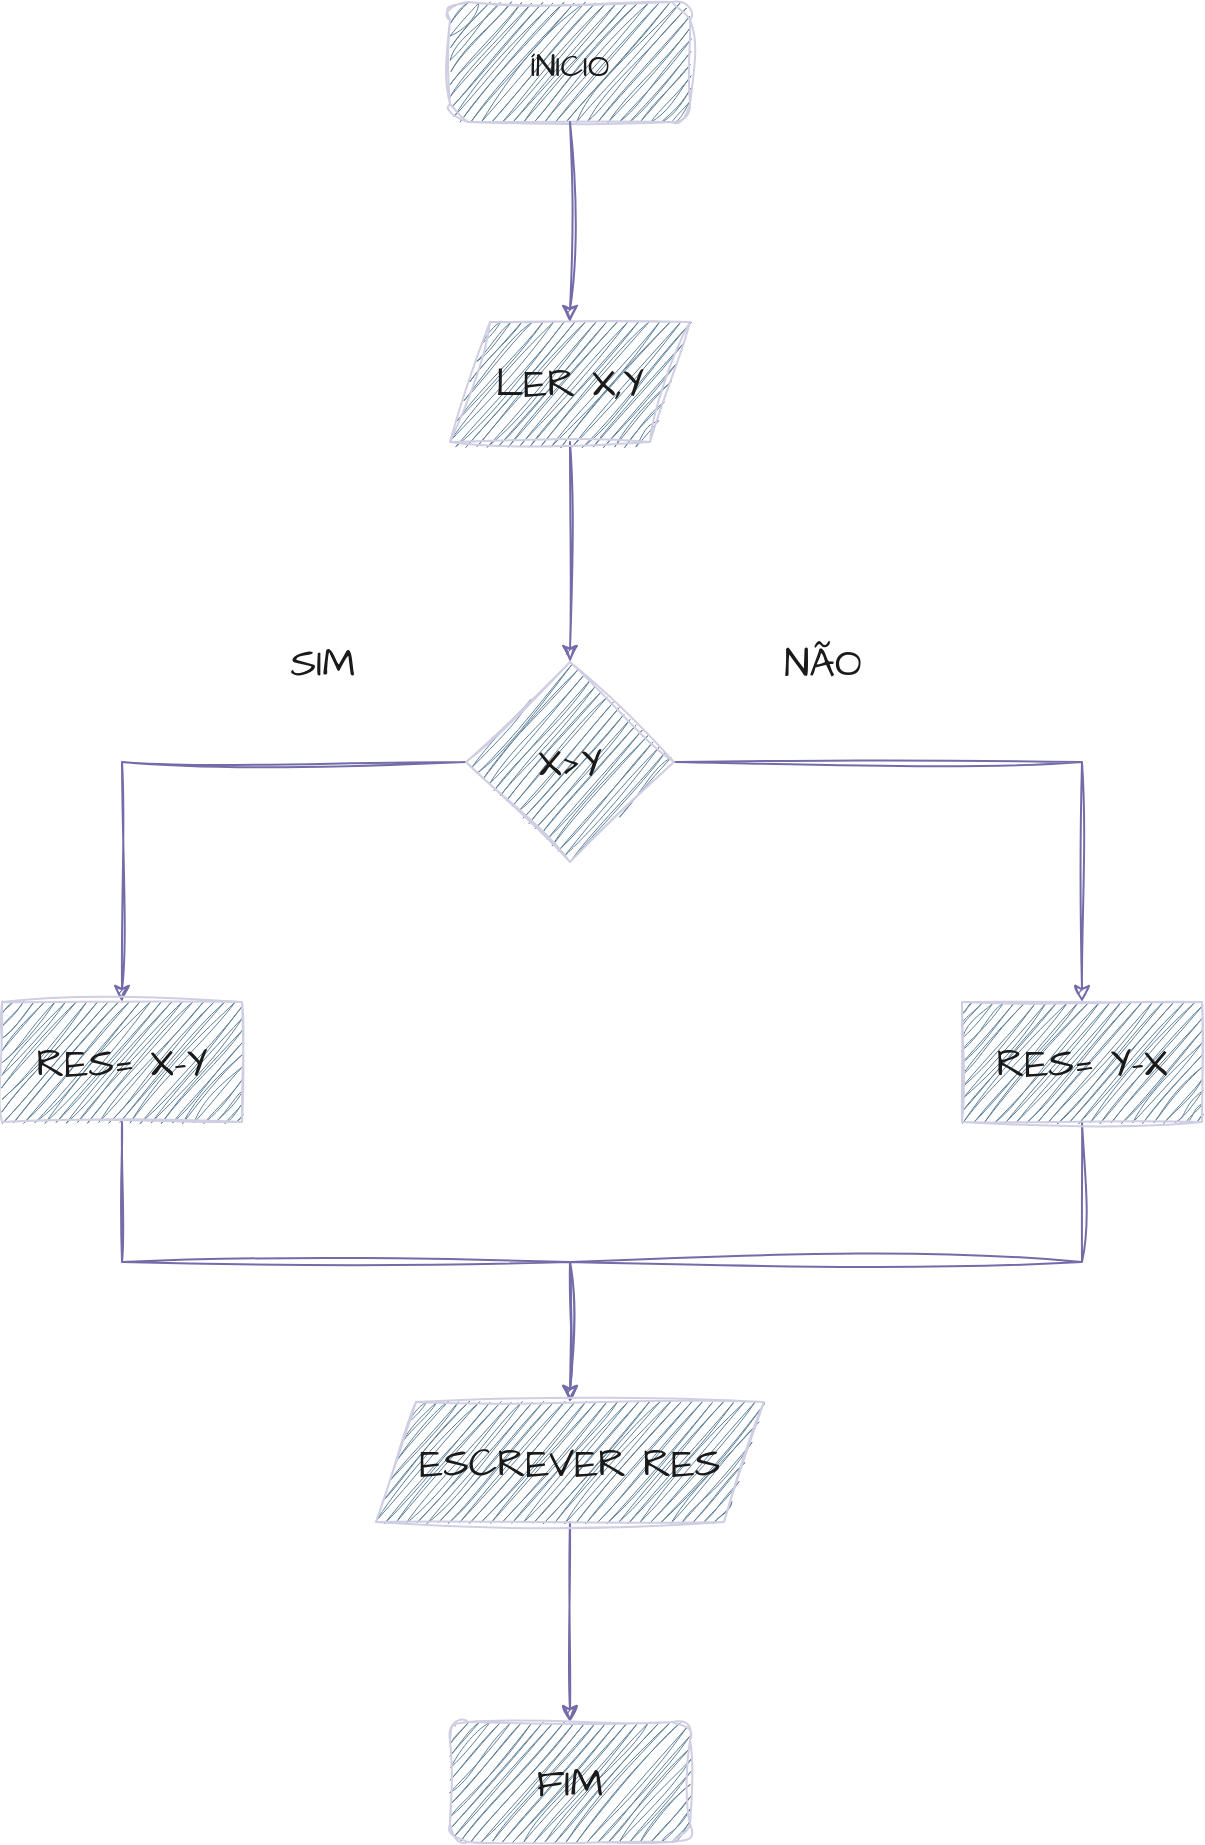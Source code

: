 <mxfile version="22.0.4" type="github">
  <diagram name="Página-1" id="0B2LBX658_kiQZaiVaaf">
    <mxGraphModel dx="1434" dy="796" grid="1" gridSize="10" guides="1" tooltips="1" connect="1" arrows="1" fold="1" page="1" pageScale="1" pageWidth="827" pageHeight="1169" math="0" shadow="0">
      <root>
        <mxCell id="0" />
        <mxCell id="1" parent="0" />
        <mxCell id="2c7vzuErf0XW3N74WRUO-1" value="&lt;font size=&quot;3&quot;&gt;ÍNICIO&lt;/font&gt;" style="rounded=1;whiteSpace=wrap;html=1;hachureGap=4;fontFamily=Architects Daughter;fontSource=https%3A%2F%2Ffonts.googleapis.com%2Fcss%3Ffamily%3DArchitects%2BDaughter;fontSize=20;labelBackgroundColor=none;fillColor=#5D7F99;strokeColor=#D0CEE2;fontColor=#1A1A1A;sketch=1;curveFitting=1;jiggle=2;" vertex="1" parent="1">
          <mxGeometry x="354" y="70" width="120" height="60" as="geometry" />
        </mxCell>
        <mxCell id="2c7vzuErf0XW3N74WRUO-11" style="edgeStyle=orthogonalEdgeStyle;rounded=0;hachureGap=4;orthogonalLoop=1;jettySize=auto;html=1;exitX=0.5;exitY=1;exitDx=0;exitDy=0;entryX=0.5;entryY=0;entryDx=0;entryDy=0;fontFamily=Architects Daughter;fontSource=https%3A%2F%2Ffonts.googleapis.com%2Fcss%3Ffamily%3DArchitects%2BDaughter;fontSize=16;labelBackgroundColor=none;strokeColor=#736CA8;fontColor=default;sketch=1;curveFitting=1;jiggle=2;" edge="1" parent="1" source="2c7vzuErf0XW3N74WRUO-2" target="2c7vzuErf0XW3N74WRUO-3">
          <mxGeometry relative="1" as="geometry" />
        </mxCell>
        <mxCell id="2c7vzuErf0XW3N74WRUO-2" value="LER X,Y" style="shape=parallelogram;perimeter=parallelogramPerimeter;whiteSpace=wrap;html=1;fixedSize=1;hachureGap=4;fontFamily=Architects Daughter;fontSource=https%3A%2F%2Ffonts.googleapis.com%2Fcss%3Ffamily%3DArchitects%2BDaughter;fontSize=20;labelBackgroundColor=none;fillColor=#5D7F99;strokeColor=#D0CEE2;fontColor=#1A1A1A;sketch=1;curveFitting=1;jiggle=2;" vertex="1" parent="1">
          <mxGeometry x="354" y="230" width="120" height="60" as="geometry" />
        </mxCell>
        <mxCell id="2c7vzuErf0XW3N74WRUO-12" style="edgeStyle=orthogonalEdgeStyle;rounded=0;hachureGap=4;orthogonalLoop=1;jettySize=auto;html=1;exitX=1;exitY=0.5;exitDx=0;exitDy=0;entryX=0.5;entryY=0;entryDx=0;entryDy=0;fontFamily=Architects Daughter;fontSource=https%3A%2F%2Ffonts.googleapis.com%2Fcss%3Ffamily%3DArchitects%2BDaughter;fontSize=16;labelBackgroundColor=none;strokeColor=#736CA8;fontColor=default;sketch=1;curveFitting=1;jiggle=2;" edge="1" parent="1" source="2c7vzuErf0XW3N74WRUO-3" target="2c7vzuErf0XW3N74WRUO-5">
          <mxGeometry relative="1" as="geometry" />
        </mxCell>
        <mxCell id="2c7vzuErf0XW3N74WRUO-40" value="NÃO" style="edgeLabel;html=1;align=center;verticalAlign=middle;resizable=0;points=[];fontSize=20;fontFamily=Architects Daughter;fontColor=#1A1A1A;" vertex="1" connectable="0" parent="2c7vzuErf0XW3N74WRUO-12">
          <mxGeometry x="-0.407" y="-2" relative="1" as="geometry">
            <mxPoint x="-22" y="-52" as="offset" />
          </mxGeometry>
        </mxCell>
        <mxCell id="2c7vzuErf0XW3N74WRUO-13" style="edgeStyle=orthogonalEdgeStyle;rounded=0;hachureGap=4;orthogonalLoop=1;jettySize=auto;html=1;exitX=0;exitY=0.5;exitDx=0;exitDy=0;entryX=0.5;entryY=0;entryDx=0;entryDy=0;fontFamily=Architects Daughter;fontSource=https%3A%2F%2Ffonts.googleapis.com%2Fcss%3Ffamily%3DArchitects%2BDaughter;fontSize=16;labelBackgroundColor=none;strokeColor=#736CA8;fontColor=default;sketch=1;curveFitting=1;jiggle=2;" edge="1" parent="1" source="2c7vzuErf0XW3N74WRUO-3" target="2c7vzuErf0XW3N74WRUO-4">
          <mxGeometry relative="1" as="geometry" />
        </mxCell>
        <mxCell id="2c7vzuErf0XW3N74WRUO-39" value="SIM" style="edgeLabel;html=1;align=center;verticalAlign=middle;resizable=0;points=[];fontSize=20;fontFamily=Architects Daughter;fontColor=#1A1A1A;" vertex="1" connectable="0" parent="2c7vzuErf0XW3N74WRUO-13">
          <mxGeometry x="-0.205" y="3" relative="1" as="geometry">
            <mxPoint x="44" y="-53" as="offset" />
          </mxGeometry>
        </mxCell>
        <mxCell id="2c7vzuErf0XW3N74WRUO-3" value="X&amp;gt;Y" style="rhombus;whiteSpace=wrap;html=1;hachureGap=4;fontFamily=Architects Daughter;fontSource=https%3A%2F%2Ffonts.googleapis.com%2Fcss%3Ffamily%3DArchitects%2BDaughter;fontSize=20;labelBackgroundColor=none;fillColor=#5D7F99;strokeColor=#D0CEE2;fontColor=#1A1A1A;sketch=1;curveFitting=1;jiggle=2;" vertex="1" parent="1">
          <mxGeometry x="362" y="400" width="104" height="100" as="geometry" />
        </mxCell>
        <mxCell id="2c7vzuErf0XW3N74WRUO-33" style="edgeStyle=orthogonalEdgeStyle;rounded=0;hachureGap=4;orthogonalLoop=1;jettySize=auto;html=1;exitX=0.5;exitY=1;exitDx=0;exitDy=0;entryX=0.5;entryY=0;entryDx=0;entryDy=0;fontFamily=Architects Daughter;fontSource=https%3A%2F%2Ffonts.googleapis.com%2Fcss%3Ffamily%3DArchitects%2BDaughter;fontSize=16;labelBackgroundColor=none;strokeColor=#736CA8;fontColor=default;sketch=1;curveFitting=1;jiggle=2;" edge="1" parent="1" source="2c7vzuErf0XW3N74WRUO-4" target="2c7vzuErf0XW3N74WRUO-6">
          <mxGeometry relative="1" as="geometry" />
        </mxCell>
        <mxCell id="2c7vzuErf0XW3N74WRUO-4" value="RES= X-Y" style="rounded=0;whiteSpace=wrap;html=1;hachureGap=4;fontFamily=Architects Daughter;fontSource=https%3A%2F%2Ffonts.googleapis.com%2Fcss%3Ffamily%3DArchitects%2BDaughter;fontSize=20;labelBackgroundColor=none;fillColor=#5D7F99;strokeColor=#D0CEE2;fontColor=#1A1A1A;sketch=1;curveFitting=1;jiggle=2;" vertex="1" parent="1">
          <mxGeometry x="130" y="570" width="120" height="60" as="geometry" />
        </mxCell>
        <mxCell id="2c7vzuErf0XW3N74WRUO-36" style="edgeStyle=orthogonalEdgeStyle;rounded=0;hachureGap=4;orthogonalLoop=1;jettySize=auto;html=1;exitX=0.5;exitY=1;exitDx=0;exitDy=0;entryX=0.5;entryY=0;entryDx=0;entryDy=0;fontFamily=Architects Daughter;fontSource=https%3A%2F%2Ffonts.googleapis.com%2Fcss%3Ffamily%3DArchitects%2BDaughter;fontSize=16;labelBackgroundColor=none;strokeColor=#736CA8;fontColor=default;sketch=1;curveFitting=1;jiggle=2;" edge="1" parent="1" source="2c7vzuErf0XW3N74WRUO-5" target="2c7vzuErf0XW3N74WRUO-6">
          <mxGeometry relative="1" as="geometry" />
        </mxCell>
        <mxCell id="2c7vzuErf0XW3N74WRUO-5" value="RES= Y-X" style="rounded=0;whiteSpace=wrap;html=1;hachureGap=4;fontFamily=Architects Daughter;fontSource=https%3A%2F%2Ffonts.googleapis.com%2Fcss%3Ffamily%3DArchitects%2BDaughter;fontSize=20;labelBackgroundColor=none;fillColor=#5D7F99;strokeColor=#D0CEE2;fontColor=#1A1A1A;sketch=1;curveFitting=1;jiggle=2;" vertex="1" parent="1">
          <mxGeometry x="610" y="570" width="120" height="60" as="geometry" />
        </mxCell>
        <mxCell id="2c7vzuErf0XW3N74WRUO-19" style="edgeStyle=orthogonalEdgeStyle;rounded=0;hachureGap=4;orthogonalLoop=1;jettySize=auto;html=1;exitX=0.5;exitY=1;exitDx=0;exitDy=0;entryX=0.5;entryY=0;entryDx=0;entryDy=0;fontFamily=Architects Daughter;fontSource=https%3A%2F%2Ffonts.googleapis.com%2Fcss%3Ffamily%3DArchitects%2BDaughter;fontSize=16;labelBackgroundColor=none;strokeColor=#736CA8;fontColor=default;sketch=1;curveFitting=1;jiggle=2;" edge="1" parent="1" source="2c7vzuErf0XW3N74WRUO-6" target="2c7vzuErf0XW3N74WRUO-8">
          <mxGeometry relative="1" as="geometry" />
        </mxCell>
        <mxCell id="2c7vzuErf0XW3N74WRUO-6" value="ESCREVER RES" style="shape=parallelogram;perimeter=parallelogramPerimeter;whiteSpace=wrap;html=1;fixedSize=1;hachureGap=4;fontFamily=Architects Daughter;fontSource=https%3A%2F%2Ffonts.googleapis.com%2Fcss%3Ffamily%3DArchitects%2BDaughter;fontSize=20;labelBackgroundColor=none;fillColor=#5D7F99;strokeColor=#D0CEE2;fontColor=#1A1A1A;sketch=1;curveFitting=1;jiggle=2;" vertex="1" parent="1">
          <mxGeometry x="317" y="770" width="194" height="60" as="geometry" />
        </mxCell>
        <mxCell id="2c7vzuErf0XW3N74WRUO-8" value="FIM" style="rounded=1;whiteSpace=wrap;html=1;hachureGap=4;fontFamily=Architects Daughter;fontSource=https%3A%2F%2Ffonts.googleapis.com%2Fcss%3Ffamily%3DArchitects%2BDaughter;fontSize=20;labelBackgroundColor=none;fillColor=#5D7F99;strokeColor=#D0CEE2;fontColor=#1A1A1A;sketch=1;curveFitting=1;jiggle=2;" vertex="1" parent="1">
          <mxGeometry x="354" y="930" width="120" height="60" as="geometry" />
        </mxCell>
        <mxCell id="2c7vzuErf0XW3N74WRUO-9" value="" style="endArrow=classic;html=1;rounded=0;hachureGap=4;fontFamily=Architects Daughter;fontSource=https%3A%2F%2Ffonts.googleapis.com%2Fcss%3Ffamily%3DArchitects%2BDaughter;fontSize=16;exitX=0.5;exitY=1;exitDx=0;exitDy=0;entryX=0.5;entryY=0;entryDx=0;entryDy=0;labelBackgroundColor=none;strokeColor=#736CA8;fontColor=default;sketch=1;curveFitting=1;jiggle=2;" edge="1" parent="1" source="2c7vzuErf0XW3N74WRUO-1" target="2c7vzuErf0XW3N74WRUO-2">
          <mxGeometry width="50" height="50" relative="1" as="geometry">
            <mxPoint x="389" y="190" as="sourcePoint" />
            <mxPoint x="439" y="140" as="targetPoint" />
          </mxGeometry>
        </mxCell>
      </root>
    </mxGraphModel>
  </diagram>
</mxfile>
